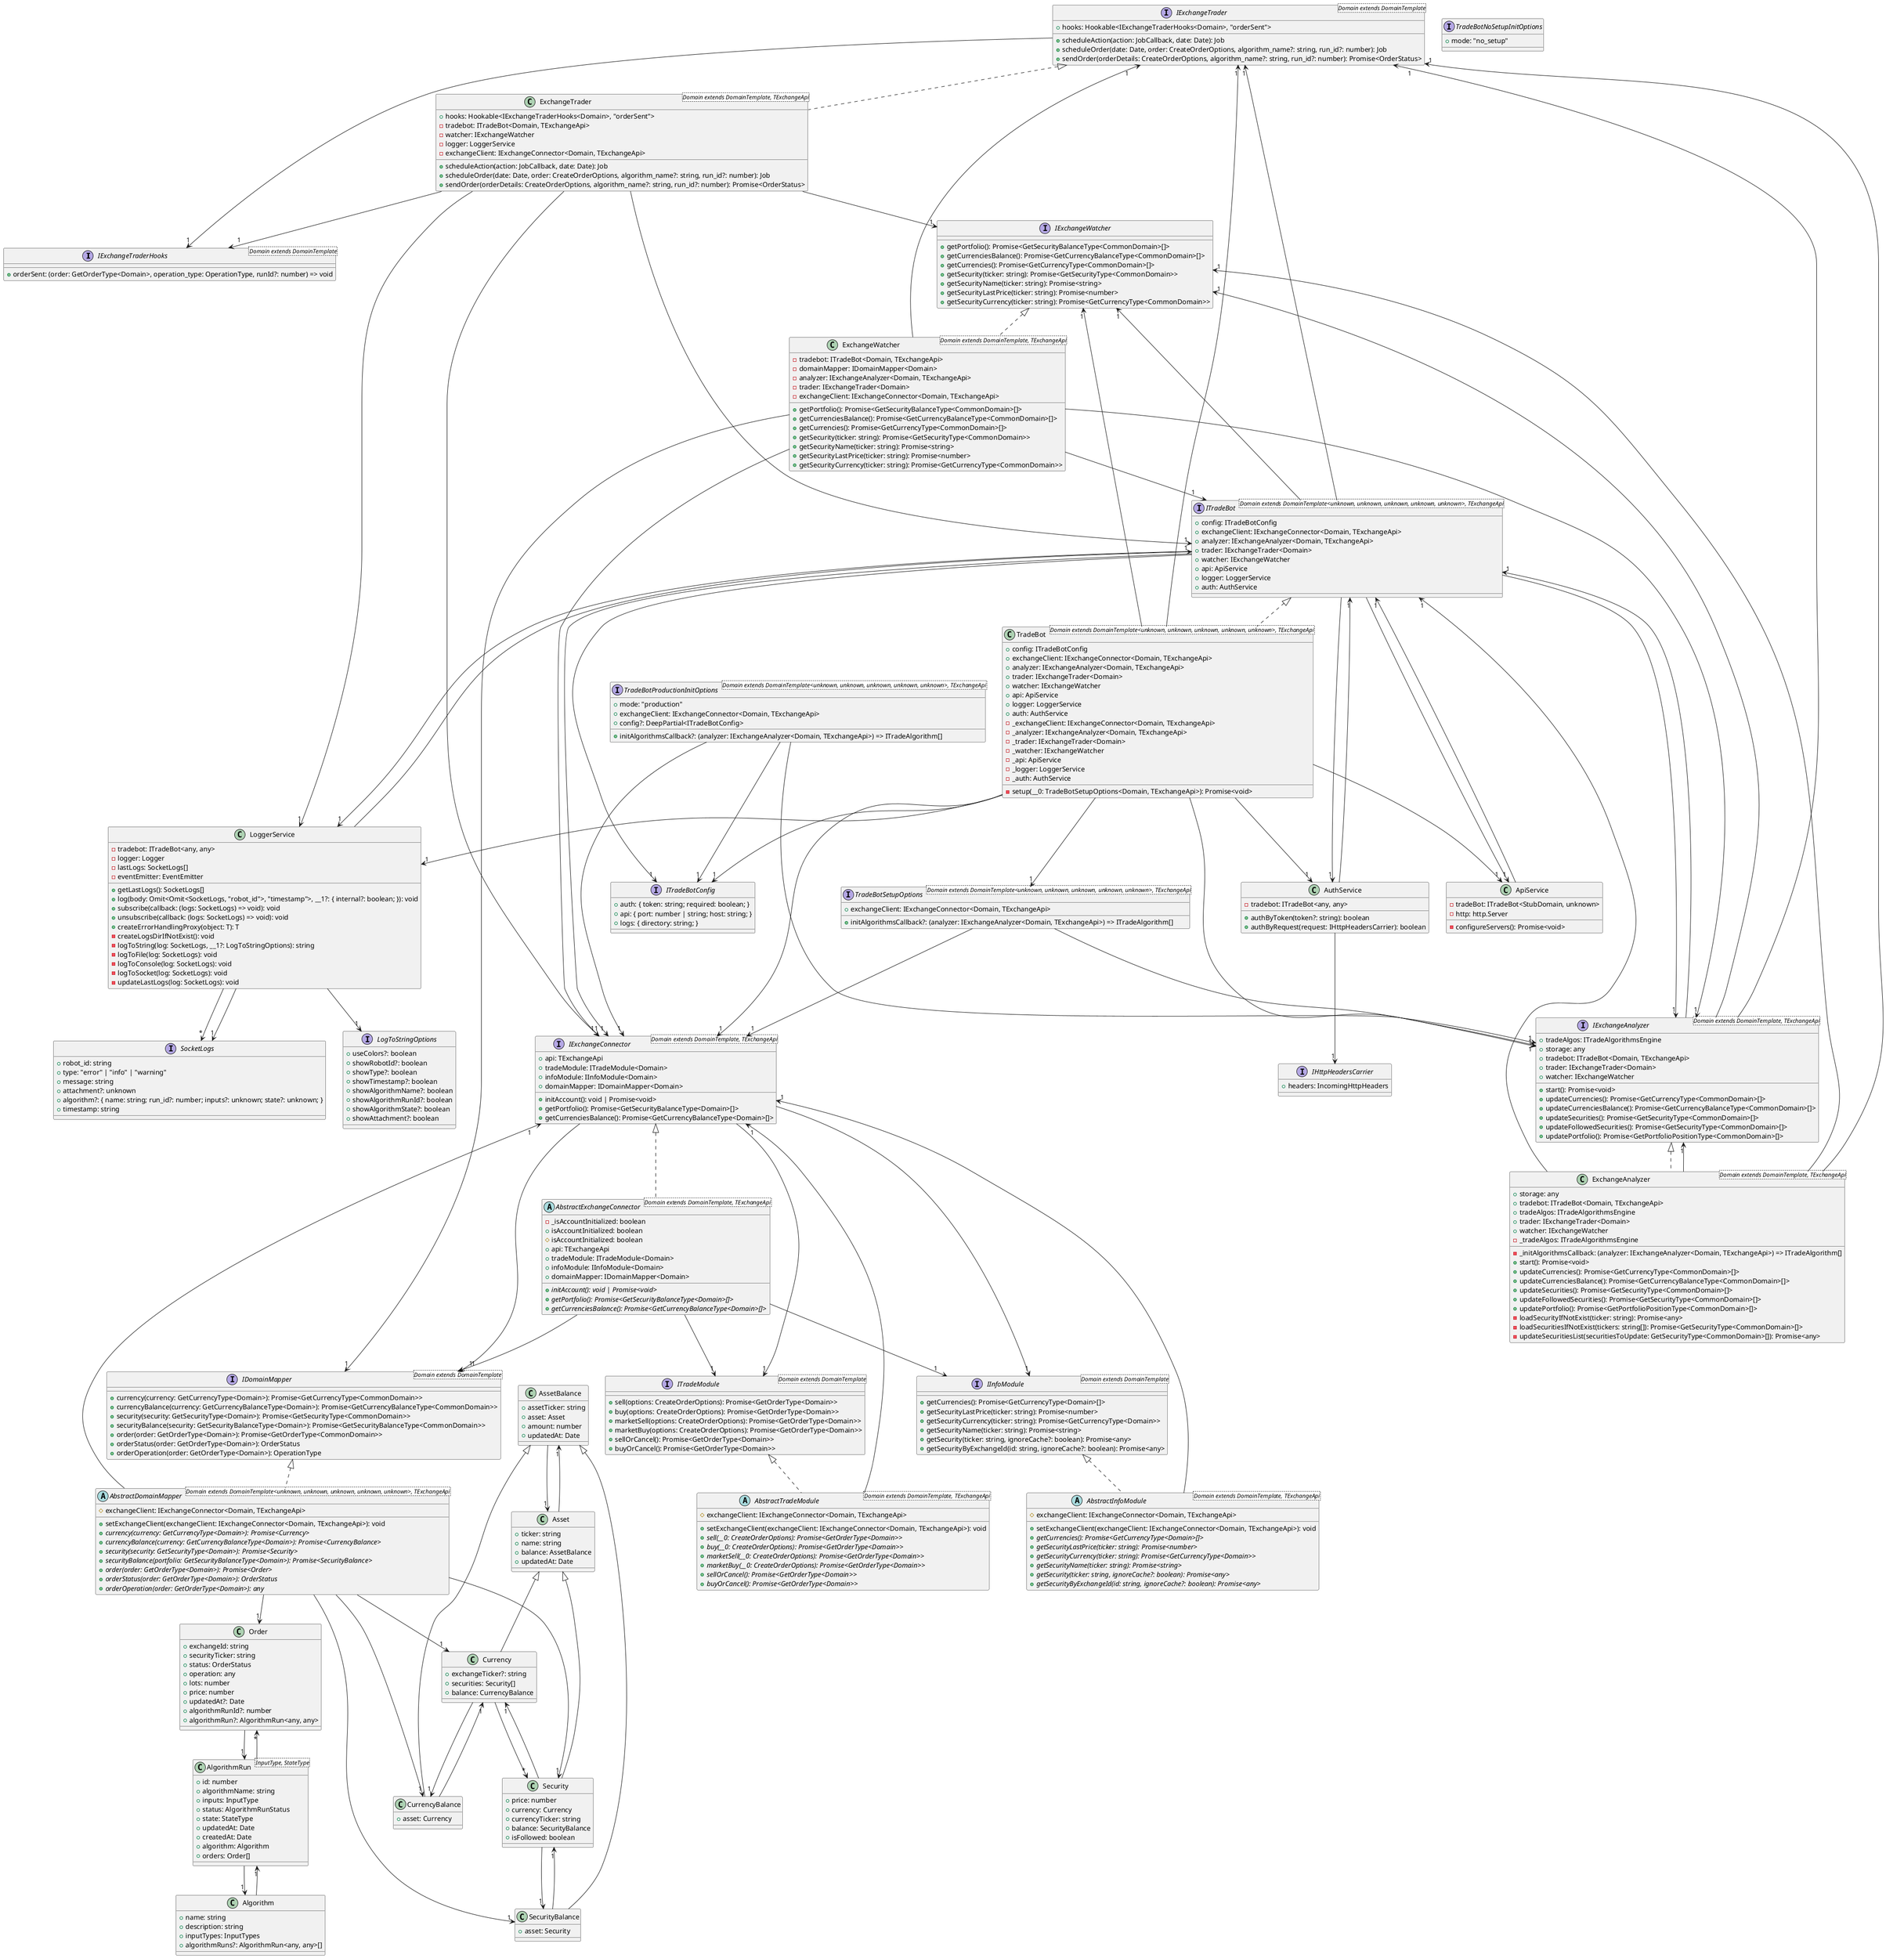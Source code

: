 @startuml
interface IExchangeTraderHooks<Domain extends DomainTemplate> {
    +orderSent: (order: GetOrderType<Domain>, operation_type: OperationType, runId?: number) => void
}
interface IExchangeTrader<Domain extends DomainTemplate> {
    +hooks: Hookable<IExchangeTraderHooks<Domain>, "orderSent">
    +scheduleAction(action: JobCallback, date: Date): Job
    +scheduleOrder(date: Date, order: CreateOrderOptions, algorithm_name?: string, run_id?: number): Job
    +sendOrder(orderDetails: CreateOrderOptions, algorithm_name?: string, run_id?: number): Promise<OrderStatus>
}
interface IExchangeWatcher {
    +getPortfolio(): Promise<GetSecurityBalanceType<CommonDomain>[]>
    +getCurrenciesBalance(): Promise<GetCurrencyBalanceType<CommonDomain>[]>
    +getCurrencies(): Promise<GetCurrencyType<CommonDomain>[]>
    +getSecurity(ticker: string): Promise<GetSecurityType<CommonDomain>>
    +getSecurityName(ticker: string): Promise<string>
    +getSecurityLastPrice(ticker: string): Promise<number>
    +getSecurityCurrency(ticker: string): Promise<GetCurrencyType<CommonDomain>>
}
interface IExchangeAnalyzer<Domain extends DomainTemplate, TExchangeApi> {
    +tradeAlgos: ITradeAlgorithmsEngine
    +storage: any
    +tradebot: ITradeBot<Domain, TExchangeApi>
    +trader: IExchangeTrader<Domain>
    +watcher: IExchangeWatcher
    +start(): Promise<void>
    +updateCurrencies(): Promise<GetCurrencyType<CommonDomain>[]>
    +updateCurrenciesBalance(): Promise<GetCurrencyBalanceType<CommonDomain>[]>
    +updateSecurities(): Promise<GetSecurityType<CommonDomain>[]>
    +updateFollowedSecurities(): Promise<GetSecurityType<CommonDomain>[]>
    +updatePortfolio(): Promise<GetPortfolioPositionType<CommonDomain>[]>
}
class ExchangeAnalyzer<Domain extends DomainTemplate, TExchangeApi> implements IExchangeAnalyzer {
    +storage: any
    +tradebot: ITradeBot<Domain, TExchangeApi>
    +tradeAlgos: ITradeAlgorithmsEngine
    +trader: IExchangeTrader<Domain>
    +watcher: IExchangeWatcher
    -_tradeAlgos: ITradeAlgorithmsEngine
    -_initAlgorithmsCallback: (analyzer: IExchangeAnalyzer<Domain, TExchangeApi>) => ITradeAlgorithm[]
    +start(): Promise<void>
    +updateCurrencies(): Promise<GetCurrencyType<CommonDomain>[]>
    +updateCurrenciesBalance(): Promise<GetCurrencyBalanceType<CommonDomain>[]>
    +updateSecurities(): Promise<GetSecurityType<CommonDomain>[]>
    +updateFollowedSecurities(): Promise<GetSecurityType<CommonDomain>[]>
    +updatePortfolio(): Promise<GetPortfolioPositionType<CommonDomain>[]>
    -loadSecurityIfNotExist(ticker: string): Promise<any>
    -loadSecuritiesIfNotExist(tickers: string[]): Promise<GetSecurityType<CommonDomain>[]>
    -updateSecuritiesList(securitiesToUpdate: GetSecurityType<CommonDomain>[]): Promise<any>
}
interface ITradeModule<Domain extends DomainTemplate> {
    +sell(options: CreateOrderOptions): Promise<GetOrderType<Domain>>
    +buy(options: CreateOrderOptions): Promise<GetOrderType<Domain>>
    +marketSell(options: CreateOrderOptions): Promise<GetOrderType<Domain>>
    +marketBuy(options: CreateOrderOptions): Promise<GetOrderType<Domain>>
    +sellOrCancel(): Promise<GetOrderType<Domain>>
    +buyOrCancel(): Promise<GetOrderType<Domain>>
}
interface IInfoModule<Domain extends DomainTemplate> {
    +getCurrencies(): Promise<GetCurrencyType<Domain>[]>
    +getSecurityLastPrice(ticker: string): Promise<number>
    +getSecurityCurrency(ticker: string): Promise<GetCurrencyType<Domain>>
    +getSecurityName(ticker: string): Promise<string>
    +getSecurity(ticker: string, ignoreCache?: boolean): Promise<any>
    +getSecurityByExchangeId(id: string, ignoreCache?: boolean): Promise<any>
}
interface IExchangeConnector<Domain extends DomainTemplate, TExchangeApi> {
    +api: TExchangeApi
    +tradeModule: ITradeModule<Domain>
    +infoModule: IInfoModule<Domain>
    +domainMapper: IDomainMapper<Domain>
    +initAccount(): void | Promise<void>
    +getPortfolio(): Promise<GetSecurityBalanceType<Domain>[]>
    +getCurrenciesBalance(): Promise<GetCurrencyBalanceType<Domain>[]>
}
abstract class AbstractTradeModule<Domain extends DomainTemplate, TExchangeApi> implements ITradeModule {
    #exchangeClient: IExchangeConnector<Domain, TExchangeApi>
    +setExchangeClient(exchangeClient: IExchangeConnector<Domain, TExchangeApi>): void
    +{abstract} sell(__0: CreateOrderOptions): Promise<GetOrderType<Domain>>
    +{abstract} buy(__0: CreateOrderOptions): Promise<GetOrderType<Domain>>
    +{abstract} marketSell(__0: CreateOrderOptions): Promise<GetOrderType<Domain>>
    +{abstract} marketBuy(__0: CreateOrderOptions): Promise<GetOrderType<Domain>>
    +{abstract} sellOrCancel(): Promise<GetOrderType<Domain>>
    +{abstract} buyOrCancel(): Promise<GetOrderType<Domain>>
}
abstract class AbstractInfoModule<Domain extends DomainTemplate, TExchangeApi> implements IInfoModule {
    #exchangeClient: IExchangeConnector<Domain, TExchangeApi>
    +setExchangeClient(exchangeClient: IExchangeConnector<Domain, TExchangeApi>): void
    +{abstract} getCurrencies(): Promise<GetCurrencyType<Domain>[]>
    +{abstract} getSecurityLastPrice(ticker: string): Promise<number>
    +{abstract} getSecurityCurrency(ticker: string): Promise<GetCurrencyType<Domain>>
    +{abstract} getSecurityName(ticker: string): Promise<string>
    +{abstract} getSecurity(ticker: string, ignoreCache?: boolean): Promise<any>
    +{abstract} getSecurityByExchangeId(id: string, ignoreCache?: boolean): Promise<any>
}
abstract class AbstractExchangeConnector<Domain extends DomainTemplate, TExchangeApi> implements IExchangeConnector {
    -_isAccountInitialized: boolean
    +isAccountInitialized: boolean
    #isAccountInitialized: boolean
    +api: TExchangeApi
    +tradeModule: ITradeModule<Domain>
    +infoModule: IInfoModule<Domain>
    +domainMapper: IDomainMapper<Domain>
    +{abstract} initAccount(): void | Promise<void>
    +{abstract} getPortfolio(): Promise<GetSecurityBalanceType<Domain>[]>
    +{abstract} getCurrenciesBalance(): Promise<GetCurrencyBalanceType<Domain>[]>
}
class Algorithm {
    +name: string
    +description: string
    +inputTypes: InputTypes
    +algorithmRuns?: AlgorithmRun<any, any>[]
}
class Order {
    +exchangeId: string
    +securityTicker: string
    +status: OrderStatus
    +operation: any
    +lots: number
    +price: number
    +updatedAt?: Date
    +algorithmRunId?: number
    +algorithmRun?: AlgorithmRun<any, any>
}
class AlgorithmRun<InputType, StateType> {
    +id: number
    +algorithmName: string
    +inputs: InputType
    +status: AlgorithmRunStatus
    +state: StateType
    +updatedAt: Date
    +createdAt: Date
    +algorithm: Algorithm
    +orders: Order[]
}
class AssetBalance {
    +assetTicker: string
    +asset: Asset
    +amount: number
    +updatedAt: Date
}
class Asset {
    +ticker: string
    +name: string
    +balance: AssetBalance
    +updatedAt: Date
}
class SecurityBalance extends AssetBalance {
    +asset: Security
}
class Security extends Asset {
    +price: number
    +currency: Currency
    +currencyTicker: string
    +balance: SecurityBalance
    +isFollowed: boolean
}
class CurrencyBalance extends AssetBalance {
    +asset: Currency
}
class Currency extends Asset {
    +exchangeTicker?: string
    +securities: Security[]
    +balance: CurrencyBalance
}
abstract class AbstractDomainMapper<Domain extends DomainTemplate<unknown, unknown, unknown, unknown, unknown>, TExchangeApi> implements IDomainMapper {
    #exchangeClient: IExchangeConnector<Domain, TExchangeApi>
    +setExchangeClient(exchangeClient: IExchangeConnector<Domain, TExchangeApi>): void
    +{abstract} currency(currency: GetCurrencyType<Domain>): Promise<Currency>
    +{abstract} currencyBalance(currency: GetCurrencyBalanceType<Domain>): Promise<CurrencyBalance>
    +{abstract} security(security: GetSecurityType<Domain>): Promise<Security>
    +{abstract} securityBalance(portfolio: GetSecurityBalanceType<Domain>): Promise<SecurityBalance>
    +{abstract} order(order: GetOrderType<Domain>): Promise<Order>
    +{abstract} orderStatus(order: GetOrderType<Domain>): OrderStatus
    +{abstract} orderOperation(order: GetOrderType<Domain>): any
}
interface IDomainMapper<Domain extends DomainTemplate> {
    +currency(currency: GetCurrencyType<Domain>): Promise<GetCurrencyType<CommonDomain>>
    +currencyBalance(currency: GetCurrencyBalanceType<Domain>): Promise<GetCurrencyBalanceType<CommonDomain>>
    +security(security: GetSecurityType<Domain>): Promise<GetSecurityType<CommonDomain>>
    +securityBalance(security: GetSecurityBalanceType<Domain>): Promise<GetSecurityBalanceType<CommonDomain>>
    +order(order: GetOrderType<Domain>): Promise<GetOrderType<CommonDomain>>
    +orderStatus(order: GetOrderType<Domain>): OrderStatus
    +orderOperation(order: GetOrderType<Domain>): OperationType
}
interface ITradeBotConfig {
    +auth: { token: string; required: boolean; }
    +api: { port: number | string; host: string; }
    +logs: { directory: string; }
}
interface ITradeBot<Domain extends DomainTemplate<unknown, unknown, unknown, unknown, unknown>, TExchangeApi> {
    +config: ITradeBotConfig
    +exchangeClient: IExchangeConnector<Domain, TExchangeApi>
    +analyzer: IExchangeAnalyzer<Domain, TExchangeApi>
    +trader: IExchangeTrader<Domain>
    +watcher: IExchangeWatcher
    +api: ApiService
    +logger: LoggerService
    +auth: AuthService
}
class ApiService {
    -tradeBot: ITradeBot<StubDomain, unknown>
    -http: http.Server
    -configureServers(): Promise<void>
}
interface IHttpHeadersCarrier {
    +headers: IncomingHttpHeaders
}
class AuthService {
    -tradebot: ITradeBot<any, any>
    +authByToken(token?: string): boolean
    +authByRequest(request: IHttpHeadersCarrier): boolean
}
interface LogToStringOptions {
    +useColors?: boolean
    +showRobotId?: boolean
    +showType?: boolean
    +showTimestamp?: boolean
    +showAlgorithmName?: boolean
    +showAlgorithmRunId?: boolean
    +showAlgorithmState?: boolean
    +showAttachment?: boolean
}
interface SocketLogs {
    +robot_id: string
    +type: "error" | "info" | "warning"
    +message: string
    +attachment?: unknown
    +algorithm?: { name: string; run_id?: number; inputs?: unknown; state?: unknown; }
    +timestamp: string
}
class LoggerService {
    -tradebot: ITradeBot<any, any>
    -logger: Logger
    -lastLogs: SocketLogs[]
    -eventEmitter: EventEmitter
    +getLastLogs(): SocketLogs[]
    +log(body: Omit<Omit<SocketLogs, "robot_id">, "timestamp">, __1?: { internal?: boolean; }): void
    +subscribe(callback: (logs: SocketLogs) => void): void
    +unsubscribe(callback: (logs: SocketLogs) => void): void
    +createErrorHandlingProxy(object: T): T
    -createLogsDirIfNotExist(): void
    -logToString(log: SocketLogs, __1?: LogToStringOptions): string
    -logToFile(log: SocketLogs): void
    -logToConsole(log: SocketLogs): void
    -logToSocket(log: SocketLogs): void
    -updateLastLogs(log: SocketLogs): void
}
class ExchangeTrader<Domain extends DomainTemplate, TExchangeApi> implements IExchangeTrader {
    +hooks: Hookable<IExchangeTraderHooks<Domain>, "orderSent">
    -tradebot: ITradeBot<Domain, TExchangeApi>
    -watcher: IExchangeWatcher
    -logger: LoggerService
    -exchangeClient: IExchangeConnector<Domain, TExchangeApi>
    +scheduleAction(action: JobCallback, date: Date): Job
    +scheduleOrder(date: Date, order: CreateOrderOptions, algorithm_name?: string, run_id?: number): Job
    +sendOrder(orderDetails: CreateOrderOptions, algorithm_name?: string, run_id?: number): Promise<OrderStatus>
}
class ExchangeWatcher<Domain extends DomainTemplate, TExchangeApi> implements IExchangeWatcher {
    -tradebot: ITradeBot<Domain, TExchangeApi>
    -domainMapper: IDomainMapper<Domain>
    -analyzer: IExchangeAnalyzer<Domain, TExchangeApi>
    -trader: IExchangeTrader<Domain>
    -exchangeClient: IExchangeConnector<Domain, TExchangeApi>
    +getPortfolio(): Promise<GetSecurityBalanceType<CommonDomain>[]>
    +getCurrenciesBalance(): Promise<GetCurrencyBalanceType<CommonDomain>[]>
    +getCurrencies(): Promise<GetCurrencyType<CommonDomain>[]>
    +getSecurity(ticker: string): Promise<GetSecurityType<CommonDomain>>
    +getSecurityName(ticker: string): Promise<string>
    +getSecurityLastPrice(ticker: string): Promise<number>
    +getSecurityCurrency(ticker: string): Promise<GetCurrencyType<CommonDomain>>
}
interface TradeBotProductionInitOptions<Domain extends DomainTemplate<unknown, unknown, unknown, unknown, unknown>, TExchangeApi> {
    +mode: "production"
    +exchangeClient: IExchangeConnector<Domain, TExchangeApi>
    +config?: DeepPartial<ITradeBotConfig>
    +initAlgorithmsCallback?: (analyzer: IExchangeAnalyzer<Domain, TExchangeApi>) => ITradeAlgorithm[]
}
interface TradeBotNoSetupInitOptions {
    +mode: "no_setup"
}
interface TradeBotSetupOptions<Domain extends DomainTemplate<unknown, unknown, unknown, unknown, unknown>, TExchangeApi> {
    +exchangeClient: IExchangeConnector<Domain, TExchangeApi>
    +initAlgorithmsCallback?: (analyzer: IExchangeAnalyzer<Domain, TExchangeApi>) => ITradeAlgorithm[]
}
class TradeBot<Domain extends DomainTemplate<unknown, unknown, unknown, unknown, unknown>, TExchangeApi> implements ITradeBot {
    +config: ITradeBotConfig
    +exchangeClient: IExchangeConnector<Domain, TExchangeApi>
    +analyzer: IExchangeAnalyzer<Domain, TExchangeApi>
    +trader: IExchangeTrader<Domain>
    +watcher: IExchangeWatcher
    +api: ApiService
    +logger: LoggerService
    +auth: AuthService
    -_exchangeClient: IExchangeConnector<Domain, TExchangeApi>
    -_analyzer: IExchangeAnalyzer<Domain, TExchangeApi>
    -_trader: IExchangeTrader<Domain>
    -_watcher: IExchangeWatcher
    -_api: ApiService
    -_logger: LoggerService
    -_auth: AuthService
    -setup(__0: TradeBotSetupOptions<Domain, TExchangeApi>): Promise<void>
}
IExchangeTrader --> "1" IExchangeTraderHooks
IExchangeAnalyzer --> "1" ITradeBot
IExchangeAnalyzer --> "1" IExchangeTrader
IExchangeAnalyzer --> "1" IExchangeWatcher
ExchangeAnalyzer --> "1" ITradeBot
ExchangeAnalyzer --> "1" IExchangeTrader
ExchangeAnalyzer --> "1" IExchangeWatcher
ExchangeAnalyzer --> "1" IExchangeAnalyzer
IExchangeConnector --> "1" ITradeModule
IExchangeConnector --> "1" IInfoModule
IExchangeConnector --> "1" IDomainMapper
AbstractTradeModule --> "1" IExchangeConnector
AbstractInfoModule --> "1" IExchangeConnector
AbstractExchangeConnector --> "1" ITradeModule
AbstractExchangeConnector --> "1" IInfoModule
AbstractExchangeConnector --> "1" IDomainMapper
Algorithm --> "1" AlgorithmRun
Order --> "1" AlgorithmRun
AlgorithmRun --> "1" Algorithm
AlgorithmRun --> "*" Order
AssetBalance --> "1" Asset
Asset --> "1" AssetBalance
SecurityBalance --> "1" Security
Security --> "1" Currency
Security --> "1" SecurityBalance
CurrencyBalance --> "1" Currency
Currency --> "*" Security
Currency --> "1" CurrencyBalance
AbstractDomainMapper --> "1" IExchangeConnector
AbstractDomainMapper --> "1" Currency
AbstractDomainMapper --> "1" CurrencyBalance
AbstractDomainMapper --> "1" Security
AbstractDomainMapper --> "1" SecurityBalance
AbstractDomainMapper --> "1" Order
ITradeBot --> "1" ITradeBotConfig
ITradeBot --> "1" IExchangeConnector
ITradeBot --> "1" IExchangeAnalyzer
ITradeBot --> "1" IExchangeTrader
ITradeBot --> "1" IExchangeWatcher
ITradeBot --> "1" ApiService
ITradeBot --> "1" LoggerService
ITradeBot --> "1" AuthService
ApiService --> "1" ITradeBot
AuthService --> "1" ITradeBot
AuthService --> "1" IHttpHeadersCarrier
LoggerService --> "1" ITradeBot
LoggerService --> "*" SocketLogs
LoggerService --> "1" SocketLogs
LoggerService --> "1" LogToStringOptions
ExchangeTrader --> "1" IExchangeTraderHooks
ExchangeTrader --> "1" ITradeBot
ExchangeTrader --> "1" IExchangeWatcher
ExchangeTrader --> "1" LoggerService
ExchangeTrader --> "1" IExchangeConnector
ExchangeWatcher --> "1" ITradeBot
ExchangeWatcher --> "1" IDomainMapper
ExchangeWatcher --> "1" IExchangeAnalyzer
ExchangeWatcher --> "1" IExchangeTrader
ExchangeWatcher --> "1" IExchangeConnector
TradeBotProductionInitOptions --> "1" IExchangeConnector
TradeBotProductionInitOptions --> "1" ITradeBotConfig
TradeBotProductionInitOptions --> "1" IExchangeAnalyzer
TradeBotSetupOptions --> "1" IExchangeConnector
TradeBotSetupOptions --> "1" IExchangeAnalyzer
TradeBot --> "1" ITradeBotConfig
TradeBot --> "1" IExchangeConnector
TradeBot --> "1" IExchangeAnalyzer
TradeBot --> "1" IExchangeTrader
TradeBot --> "1" IExchangeWatcher
TradeBot --> "1" ApiService
TradeBot --> "1" LoggerService
TradeBot --> "1" AuthService
TradeBot --> "1" TradeBotSetupOptions
@enduml
